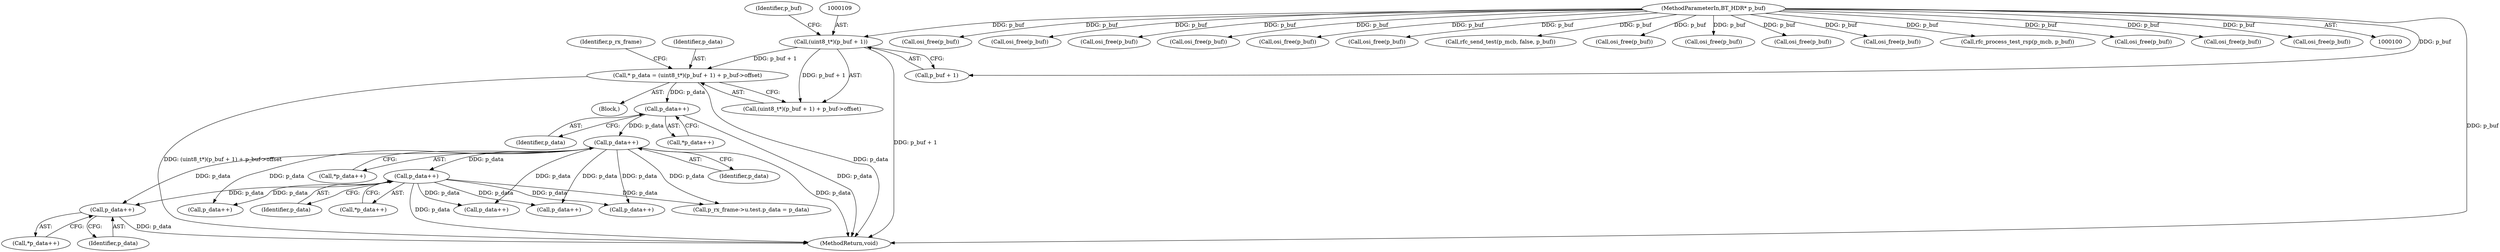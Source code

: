 digraph "0_Android_92a7bf8c44a236607c146240f3c0adc1ae01fedf@pointer" {
"1000720" [label="(Call,p_data++)"];
"1000258" [label="(Call,p_data++)"];
"1000230" [label="(Call,p_data++)"];
"1000174" [label="(Call,p_data++)"];
"1000105" [label="(Call,* p_data = (uint8_t*)(p_buf + 1) + p_buf->offset)"];
"1000108" [label="(Call,(uint8_t*)(p_buf + 1))"];
"1000102" [label="(MethodParameterIn,BT_HDR* p_buf)"];
"1000173" [label="(Call,*p_data++)"];
"1000668" [label="(Call,osi_free(p_buf))"];
"1000105" [label="(Call,* p_data = (uint8_t*)(p_buf + 1) + p_buf->offset)"];
"1000102" [label="(MethodParameterIn,BT_HDR* p_buf)"];
"1000230" [label="(Call,p_data++)"];
"1000231" [label="(Identifier,p_data)"];
"1000524" [label="(Call,osi_free(p_buf))"];
"1000720" [label="(Call,p_data++)"];
"1000966" [label="(Call,p_data++)"];
"1000324" [label="(Call,p_data++)"];
"1000229" [label="(Call,*p_data++)"];
"1000719" [label="(Call,*p_data++)"];
"1000467" [label="(Call,osi_free(p_buf))"];
"1000721" [label="(Identifier,p_data)"];
"1000108" [label="(Call,(uint8_t*)(p_buf + 1))"];
"1000282" [label="(Call,osi_free(p_buf))"];
"1000251" [label="(Call,osi_free(p_buf))"];
"1000210" [label="(Call,osi_free(p_buf))"];
"1000118" [label="(Identifier,p_rx_frame)"];
"1000174" [label="(Call,p_data++)"];
"1000509" [label="(Call,rfc_send_test(p_mcb, false, p_buf))"];
"1000926" [label="(Call,osi_free(p_buf))"];
"1000258" [label="(Call,p_data++)"];
"1000759" [label="(Call,p_data++)"];
"1000103" [label="(Block,)"];
"1001015" [label="(MethodReturn,void)"];
"1000479" [label="(Call,p_rx_frame->u.test.p_data = p_data)"];
"1000259" [label="(Identifier,p_data)"];
"1001002" [label="(Call,osi_free(p_buf))"];
"1000107" [label="(Call,(uint8_t*)(p_buf + 1) + p_buf->offset)"];
"1000147" [label="(Call,osi_free(p_buf))"];
"1000536" [label="(Call,osi_free(p_buf))"];
"1000582" [label="(Call,p_data++)"];
"1000514" [label="(Call,rfc_process_test_rsp(p_mcb, p_buf))"];
"1000106" [label="(Identifier,p_data)"];
"1000110" [label="(Call,p_buf + 1)"];
"1000114" [label="(Identifier,p_buf)"];
"1000559" [label="(Call,osi_free(p_buf))"];
"1000723" [label="(Call,osi_free(p_buf))"];
"1000257" [label="(Call,*p_data++)"];
"1000175" [label="(Identifier,p_data)"];
"1001009" [label="(Call,osi_free(p_buf))"];
"1000720" -> "1000719"  [label="AST: "];
"1000720" -> "1000721"  [label="CFG: "];
"1000721" -> "1000720"  [label="AST: "];
"1000719" -> "1000720"  [label="CFG: "];
"1000720" -> "1001015"  [label="DDG: p_data"];
"1000258" -> "1000720"  [label="DDG: p_data"];
"1000230" -> "1000720"  [label="DDG: p_data"];
"1000258" -> "1000257"  [label="AST: "];
"1000258" -> "1000259"  [label="CFG: "];
"1000259" -> "1000258"  [label="AST: "];
"1000257" -> "1000258"  [label="CFG: "];
"1000258" -> "1001015"  [label="DDG: p_data"];
"1000230" -> "1000258"  [label="DDG: p_data"];
"1000258" -> "1000324"  [label="DDG: p_data"];
"1000258" -> "1000479"  [label="DDG: p_data"];
"1000258" -> "1000582"  [label="DDG: p_data"];
"1000258" -> "1000759"  [label="DDG: p_data"];
"1000258" -> "1000966"  [label="DDG: p_data"];
"1000230" -> "1000229"  [label="AST: "];
"1000230" -> "1000231"  [label="CFG: "];
"1000231" -> "1000230"  [label="AST: "];
"1000229" -> "1000230"  [label="CFG: "];
"1000230" -> "1001015"  [label="DDG: p_data"];
"1000174" -> "1000230"  [label="DDG: p_data"];
"1000230" -> "1000324"  [label="DDG: p_data"];
"1000230" -> "1000479"  [label="DDG: p_data"];
"1000230" -> "1000582"  [label="DDG: p_data"];
"1000230" -> "1000759"  [label="DDG: p_data"];
"1000230" -> "1000966"  [label="DDG: p_data"];
"1000174" -> "1000173"  [label="AST: "];
"1000174" -> "1000175"  [label="CFG: "];
"1000175" -> "1000174"  [label="AST: "];
"1000173" -> "1000174"  [label="CFG: "];
"1000174" -> "1001015"  [label="DDG: p_data"];
"1000105" -> "1000174"  [label="DDG: p_data"];
"1000105" -> "1000103"  [label="AST: "];
"1000105" -> "1000107"  [label="CFG: "];
"1000106" -> "1000105"  [label="AST: "];
"1000107" -> "1000105"  [label="AST: "];
"1000118" -> "1000105"  [label="CFG: "];
"1000105" -> "1001015"  [label="DDG: (uint8_t*)(p_buf + 1) + p_buf->offset"];
"1000105" -> "1001015"  [label="DDG: p_data"];
"1000108" -> "1000105"  [label="DDG: p_buf + 1"];
"1000108" -> "1000107"  [label="AST: "];
"1000108" -> "1000110"  [label="CFG: "];
"1000109" -> "1000108"  [label="AST: "];
"1000110" -> "1000108"  [label="AST: "];
"1000114" -> "1000108"  [label="CFG: "];
"1000108" -> "1001015"  [label="DDG: p_buf + 1"];
"1000108" -> "1000107"  [label="DDG: p_buf + 1"];
"1000102" -> "1000108"  [label="DDG: p_buf"];
"1000102" -> "1000100"  [label="AST: "];
"1000102" -> "1001015"  [label="DDG: p_buf"];
"1000102" -> "1000110"  [label="DDG: p_buf"];
"1000102" -> "1000147"  [label="DDG: p_buf"];
"1000102" -> "1000210"  [label="DDG: p_buf"];
"1000102" -> "1000251"  [label="DDG: p_buf"];
"1000102" -> "1000282"  [label="DDG: p_buf"];
"1000102" -> "1000467"  [label="DDG: p_buf"];
"1000102" -> "1000509"  [label="DDG: p_buf"];
"1000102" -> "1000514"  [label="DDG: p_buf"];
"1000102" -> "1000524"  [label="DDG: p_buf"];
"1000102" -> "1000536"  [label="DDG: p_buf"];
"1000102" -> "1000559"  [label="DDG: p_buf"];
"1000102" -> "1000668"  [label="DDG: p_buf"];
"1000102" -> "1000723"  [label="DDG: p_buf"];
"1000102" -> "1000926"  [label="DDG: p_buf"];
"1000102" -> "1001002"  [label="DDG: p_buf"];
"1000102" -> "1001009"  [label="DDG: p_buf"];
}

